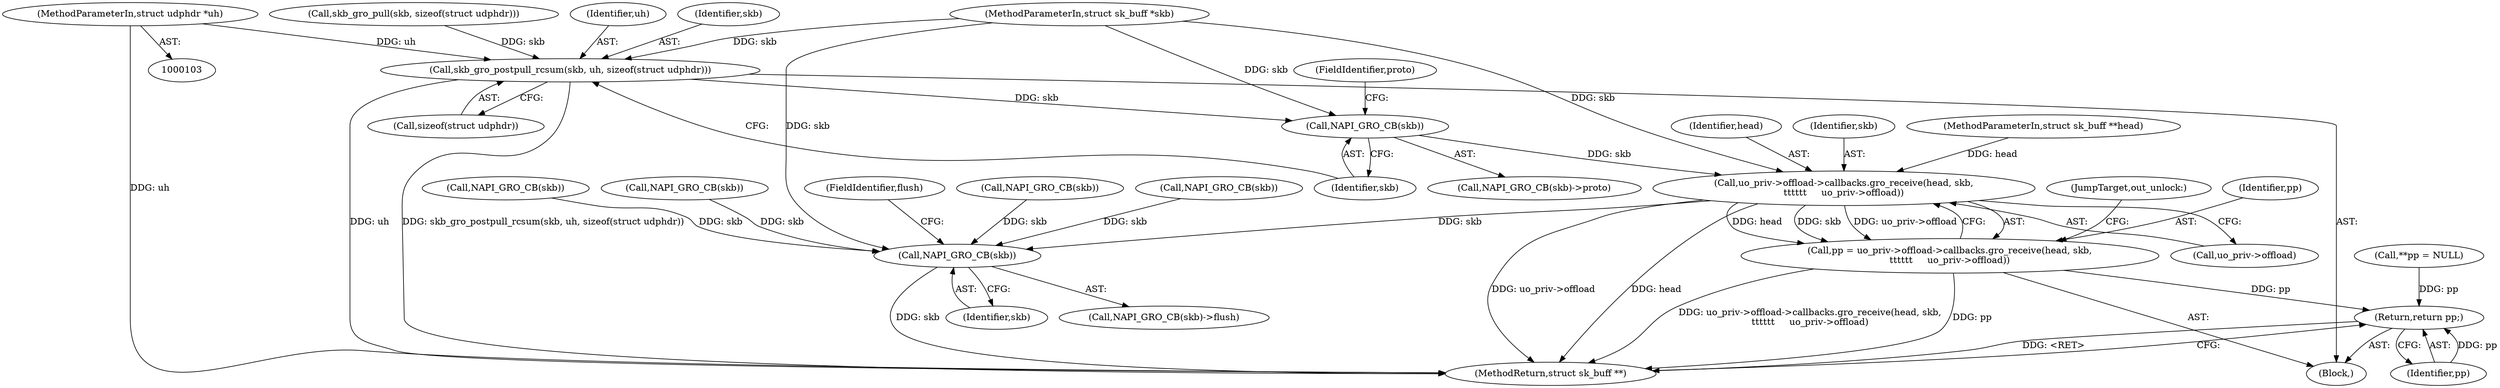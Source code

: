 digraph "0_linux_fac8e0f579695a3ecbc4d3cac369139d7f819971_1@pointer" {
"1000106" [label="(MethodParameterIn,struct udphdr *uh)"];
"1000272" [label="(Call,skb_gro_postpull_rcsum(skb, uh, sizeof(struct udphdr)))"];
"1000279" [label="(Call,NAPI_GRO_CB(skb))"];
"1000289" [label="(Call,uo_priv->offload->callbacks.gro_receive(head, skb,\n\t\t\t\t\t\t     uo_priv->offload))"];
"1000287" [label="(Call,pp = uo_priv->offload->callbacks.gro_receive(head, skb,\n\t\t\t\t\t\t     uo_priv->offload))"];
"1000304" [label="(Return,return pp;)"];
"1000300" [label="(Call,NAPI_GRO_CB(skb))"];
"1000268" [label="(Call,skb_gro_pull(skb, sizeof(struct udphdr)))"];
"1000274" [label="(Identifier,uh)"];
"1000111" [label="(Call,**pp = NULL)"];
"1000279" [label="(Call,NAPI_GRO_CB(skb))"];
"1000106" [label="(MethodParameterIn,struct udphdr *uh)"];
"1000302" [label="(FieldIdentifier,flush)"];
"1000145" [label="(Call,NAPI_GRO_CB(skb))"];
"1000291" [label="(Identifier,skb)"];
"1000151" [label="(Call,NAPI_GRO_CB(skb))"];
"1000299" [label="(Call,NAPI_GRO_CB(skb)->flush)"];
"1000278" [label="(Call,NAPI_GRO_CB(skb)->proto)"];
"1000288" [label="(Identifier,pp)"];
"1000295" [label="(JumpTarget,out_unlock:)"];
"1000127" [label="(Call,NAPI_GRO_CB(skb))"];
"1000275" [label="(Call,sizeof(struct udphdr))"];
"1000300" [label="(Call,NAPI_GRO_CB(skb))"];
"1000304" [label="(Return,return pp;)"];
"1000301" [label="(Identifier,skb)"];
"1000281" [label="(FieldIdentifier,proto)"];
"1000272" [label="(Call,skb_gro_postpull_rcsum(skb, uh, sizeof(struct udphdr)))"];
"1000306" [label="(MethodReturn,struct sk_buff **)"];
"1000287" [label="(Call,pp = uo_priv->offload->callbacks.gro_receive(head, skb,\n\t\t\t\t\t\t     uo_priv->offload))"];
"1000273" [label="(Identifier,skb)"];
"1000280" [label="(Identifier,skb)"];
"1000289" [label="(Call,uo_priv->offload->callbacks.gro_receive(head, skb,\n\t\t\t\t\t\t     uo_priv->offload))"];
"1000107" [label="(Block,)"];
"1000139" [label="(Call,NAPI_GRO_CB(skb))"];
"1000104" [label="(MethodParameterIn,struct sk_buff **head)"];
"1000105" [label="(MethodParameterIn,struct sk_buff *skb)"];
"1000305" [label="(Identifier,pp)"];
"1000292" [label="(Call,uo_priv->offload)"];
"1000290" [label="(Identifier,head)"];
"1000106" -> "1000103"  [label="AST: "];
"1000106" -> "1000306"  [label="DDG: uh"];
"1000106" -> "1000272"  [label="DDG: uh"];
"1000272" -> "1000107"  [label="AST: "];
"1000272" -> "1000275"  [label="CFG: "];
"1000273" -> "1000272"  [label="AST: "];
"1000274" -> "1000272"  [label="AST: "];
"1000275" -> "1000272"  [label="AST: "];
"1000280" -> "1000272"  [label="CFG: "];
"1000272" -> "1000306"  [label="DDG: uh"];
"1000272" -> "1000306"  [label="DDG: skb_gro_postpull_rcsum(skb, uh, sizeof(struct udphdr))"];
"1000268" -> "1000272"  [label="DDG: skb"];
"1000105" -> "1000272"  [label="DDG: skb"];
"1000272" -> "1000279"  [label="DDG: skb"];
"1000279" -> "1000278"  [label="AST: "];
"1000279" -> "1000280"  [label="CFG: "];
"1000280" -> "1000279"  [label="AST: "];
"1000281" -> "1000279"  [label="CFG: "];
"1000105" -> "1000279"  [label="DDG: skb"];
"1000279" -> "1000289"  [label="DDG: skb"];
"1000289" -> "1000287"  [label="AST: "];
"1000289" -> "1000292"  [label="CFG: "];
"1000290" -> "1000289"  [label="AST: "];
"1000291" -> "1000289"  [label="AST: "];
"1000292" -> "1000289"  [label="AST: "];
"1000287" -> "1000289"  [label="CFG: "];
"1000289" -> "1000306"  [label="DDG: uo_priv->offload"];
"1000289" -> "1000306"  [label="DDG: head"];
"1000289" -> "1000287"  [label="DDG: head"];
"1000289" -> "1000287"  [label="DDG: skb"];
"1000289" -> "1000287"  [label="DDG: uo_priv->offload"];
"1000104" -> "1000289"  [label="DDG: head"];
"1000105" -> "1000289"  [label="DDG: skb"];
"1000289" -> "1000300"  [label="DDG: skb"];
"1000287" -> "1000107"  [label="AST: "];
"1000288" -> "1000287"  [label="AST: "];
"1000295" -> "1000287"  [label="CFG: "];
"1000287" -> "1000306"  [label="DDG: uo_priv->offload->callbacks.gro_receive(head, skb,\n\t\t\t\t\t\t     uo_priv->offload)"];
"1000287" -> "1000306"  [label="DDG: pp"];
"1000287" -> "1000304"  [label="DDG: pp"];
"1000304" -> "1000107"  [label="AST: "];
"1000304" -> "1000305"  [label="CFG: "];
"1000305" -> "1000304"  [label="AST: "];
"1000306" -> "1000304"  [label="CFG: "];
"1000304" -> "1000306"  [label="DDG: <RET>"];
"1000305" -> "1000304"  [label="DDG: pp"];
"1000111" -> "1000304"  [label="DDG: pp"];
"1000300" -> "1000299"  [label="AST: "];
"1000300" -> "1000301"  [label="CFG: "];
"1000301" -> "1000300"  [label="AST: "];
"1000302" -> "1000300"  [label="CFG: "];
"1000300" -> "1000306"  [label="DDG: skb"];
"1000127" -> "1000300"  [label="DDG: skb"];
"1000145" -> "1000300"  [label="DDG: skb"];
"1000139" -> "1000300"  [label="DDG: skb"];
"1000151" -> "1000300"  [label="DDG: skb"];
"1000105" -> "1000300"  [label="DDG: skb"];
}

